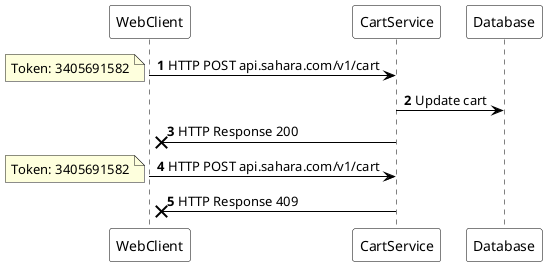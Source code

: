 @startuml ReceiveDropToken
skinparam shadowing false
skinparam ParticipantBorderColor black
skinparam ArrowColor black
skinparam ParticipantBackgroundColor white
skinparam ParticipantFontColor black
skinparam SequenceLifeLineBorderColor black

autonumber
WebClient -> CartService : HTTP POST api.sahara.com/v1/cart
note left: Token: 3405691582
CartService -> Database : Update cart
CartService ->x WebClient : HTTP Response 200
WebClient -> CartService : HTTP POST api.sahara.com/v1/cart
note left: Token: 3405691582
CartService ->x WebClient : HTTP Response 409

@enduml